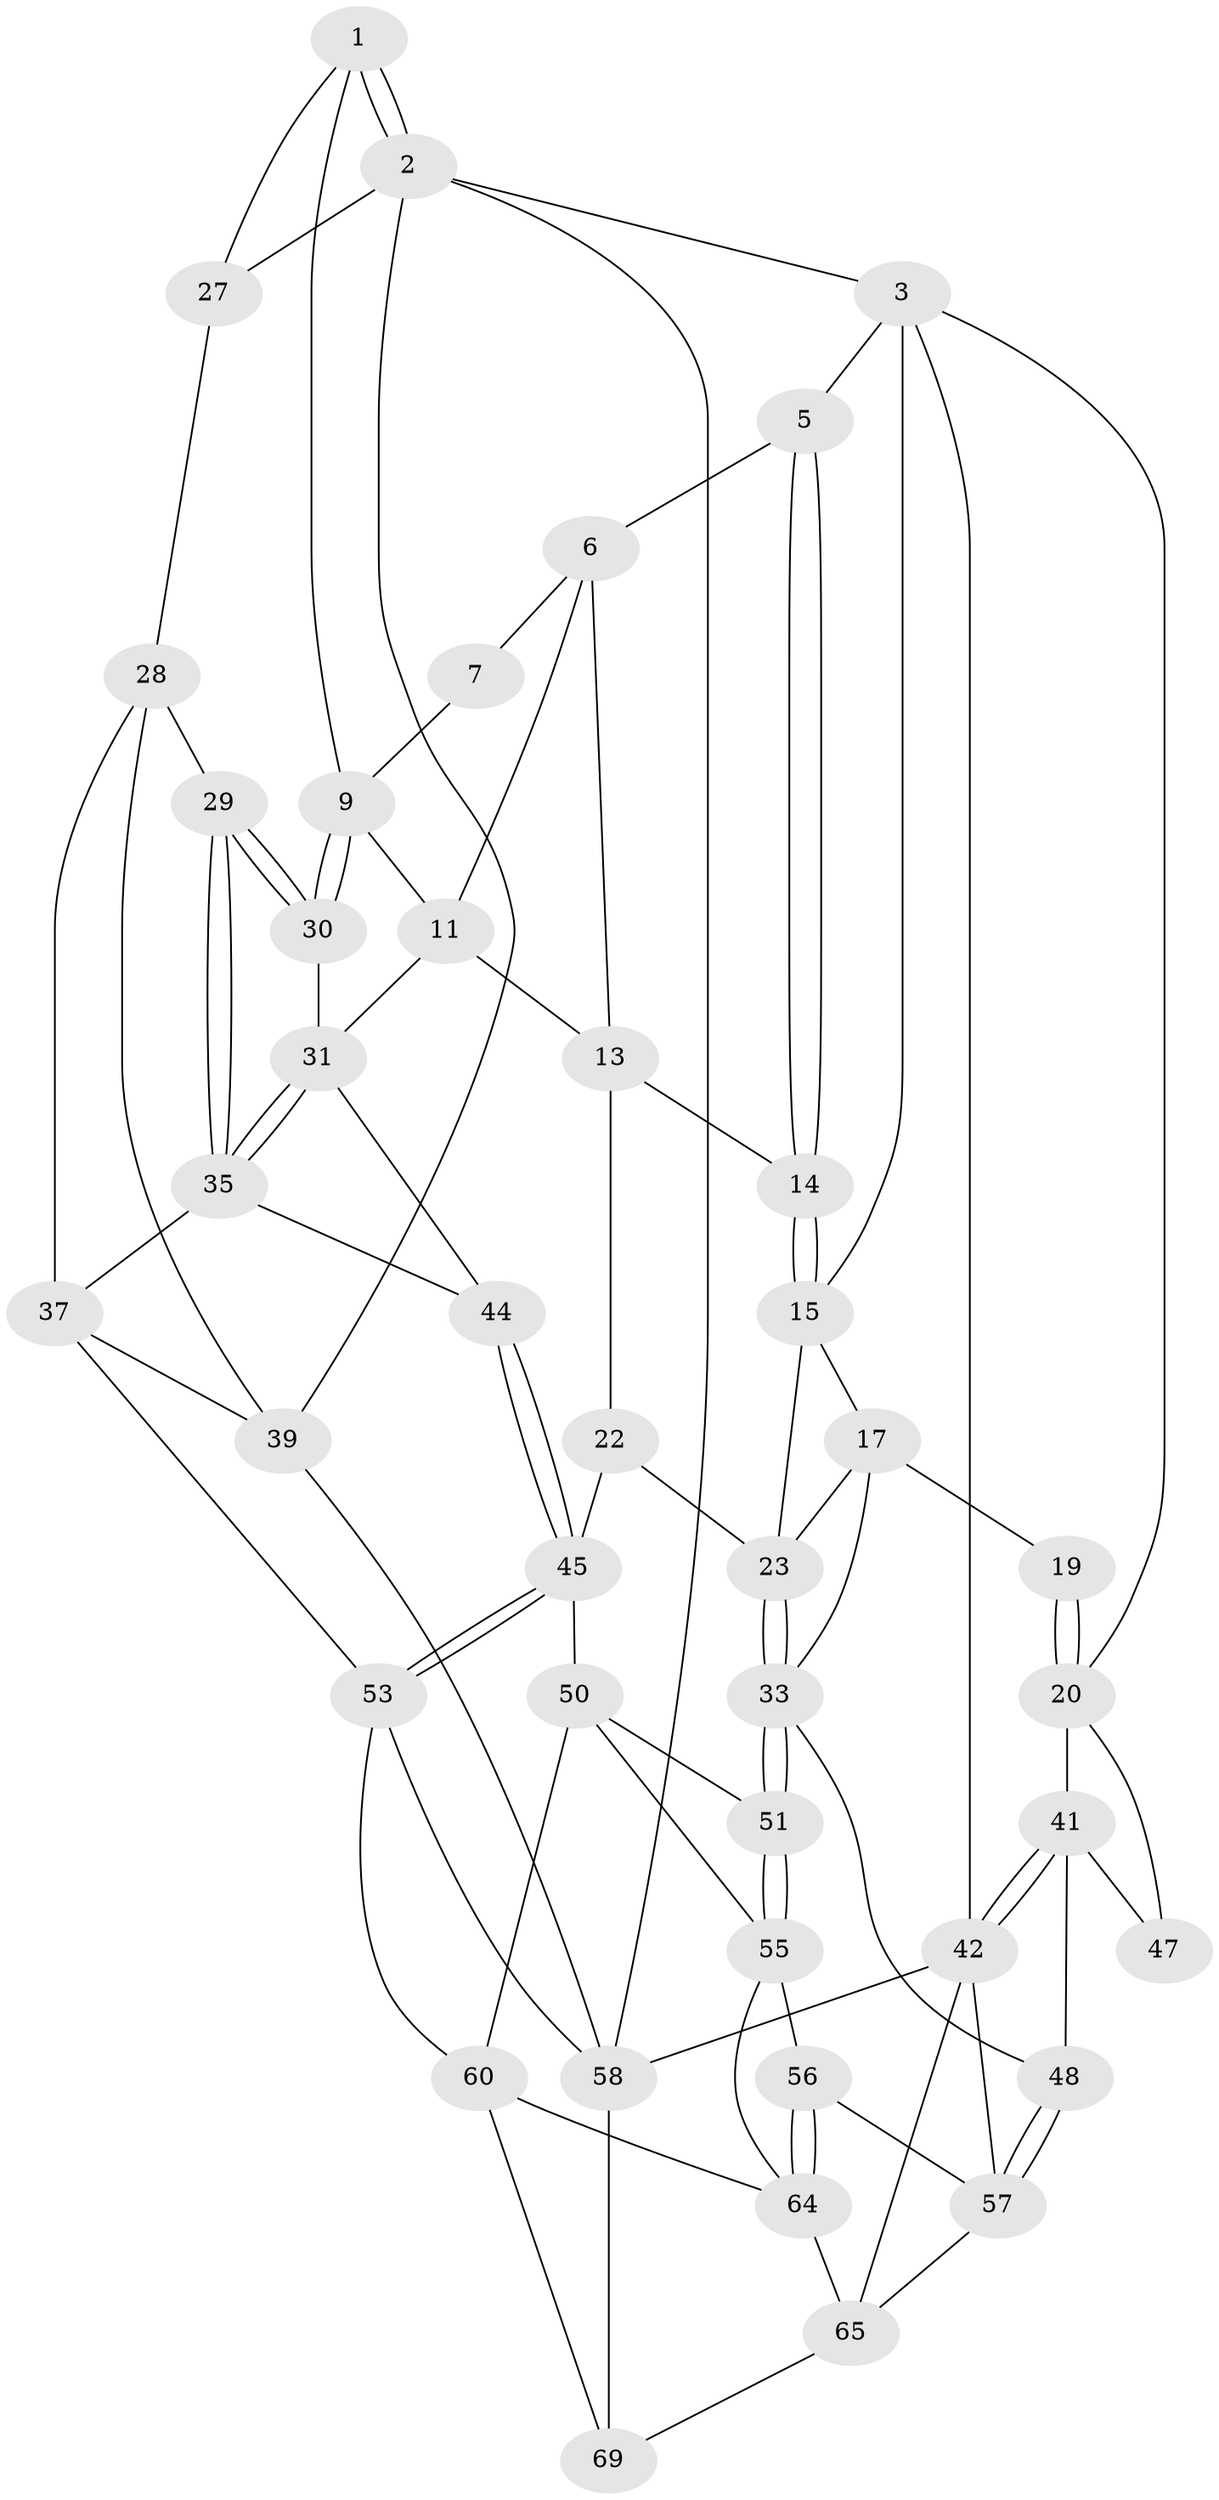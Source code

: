 // original degree distribution, {3: 0.04285714285714286, 5: 0.5571428571428572, 4: 0.2, 6: 0.2}
// Generated by graph-tools (version 1.1) at 2025/11/02/27/25 16:11:56]
// undirected, 42 vertices, 93 edges
graph export_dot {
graph [start="1"]
  node [color=gray90,style=filled];
  1 [pos="+0.9576880937382644+0",super="+8"];
  2 [pos="+1+0",super="+26"];
  3 [pos="+0+0",super="+4"];
  5 [pos="+0.3251414836452909+0"];
  6 [pos="+0.40096349469443804+0",super="+12"];
  7 [pos="+0.6747316150982041+0"];
  9 [pos="+0.7889608979676813+0.22362122157380096",super="+10"];
  11 [pos="+0.7017773251913673+0.22749179789521187",super="+25"];
  13 [pos="+0.552641655673371+0.20348925810558924",super="+21"];
  14 [pos="+0.42872355479011365+0.23685737047338426"];
  15 [pos="+0.4167453847588951+0.24392286897889534",super="+16"];
  17 [pos="+0.23709998413279357+0.33212712996396426",super="+18"];
  19 [pos="+0.15856046914047608+0.4279465597235739"];
  20 [pos="+0+0",super="+40"];
  22 [pos="+0.4660138339890517+0.46197893058590433"];
  23 [pos="+0.4362026075220291+0.4567042070886363",super="+24"];
  27 [pos="+1+0.17842357053032104"];
  28 [pos="+0.9186657563756224+0.44644851254553747",super="+36"];
  29 [pos="+0.8811209662385384+0.43866849084296766"];
  30 [pos="+0.8241961792128258+0.36201915272663127"];
  31 [pos="+0.7904721053320627+0.4302733065649175",super="+32"];
  33 [pos="+0.2981395559738218+0.536728303613203",super="+34"];
  35 [pos="+0.8061605672200802+0.5142929229590131",super="+38"];
  37 [pos="+0.8211855141662477+0.560995313176471",super="+52"];
  39 [pos="+1+0.6812686708197117",super="+54"];
  41 [pos="+0+0.6587432382414873",super="+49"];
  42 [pos="+0+1",super="+43"];
  44 [pos="+0.702314820812004+0.5423568048238648"];
  45 [pos="+0.6537717993736953+0.6084894272394648",super="+46"];
  47 [pos="+0.15712054123033464+0.42891736465334446"];
  48 [pos="+0.14885138217536928+0.6998007670174008"];
  50 [pos="+0.5699586141112098+0.6526779642256295",super="+61"];
  51 [pos="+0.38807307399564234+0.6972152612473709"];
  53 [pos="+0.8281013489403357+0.7471947572152106",super="+59"];
  55 [pos="+0.3843169294524186+0.7062396727803285",super="+62"];
  56 [pos="+0.3148804730495107+0.7755525658890803"];
  57 [pos="+0.1493600880611609+0.7009762265523096",super="+63"];
  58 [pos="+1+1",super="+67"];
  60 [pos="+0.6224225074484573+0.848149802721525",super="+68"];
  64 [pos="+0.31332942595633045+0.8464762113034459",super="+66"];
  65 [pos="+0.22312090369747878+0.8891960293804948",super="+70"];
  69 [pos="+0.3829758817750004+1"];
  1 -- 2;
  1 -- 2;
  1 -- 27;
  1 -- 9;
  2 -- 3;
  2 -- 58;
  2 -- 27;
  2 -- 39;
  3 -- 20;
  3 -- 5;
  3 -- 15;
  3 -- 42;
  5 -- 6;
  5 -- 14;
  5 -- 14;
  6 -- 7;
  6 -- 11;
  6 -- 13;
  7 -- 9;
  9 -- 30;
  9 -- 30;
  9 -- 11;
  11 -- 13;
  11 -- 31;
  13 -- 14;
  13 -- 22;
  14 -- 15;
  14 -- 15;
  15 -- 17;
  15 -- 23;
  17 -- 19;
  17 -- 33;
  17 -- 23;
  19 -- 20;
  19 -- 20;
  20 -- 41;
  20 -- 47;
  22 -- 23;
  22 -- 45;
  23 -- 33;
  23 -- 33;
  27 -- 28;
  28 -- 29;
  28 -- 37;
  28 -- 39;
  29 -- 30;
  29 -- 30;
  29 -- 35;
  29 -- 35;
  30 -- 31;
  31 -- 35;
  31 -- 35;
  31 -- 44;
  33 -- 51;
  33 -- 51;
  33 -- 48;
  35 -- 44;
  35 -- 37;
  37 -- 53;
  37 -- 39;
  39 -- 58;
  41 -- 42;
  41 -- 42;
  41 -- 48;
  41 -- 47;
  42 -- 58;
  42 -- 57;
  42 -- 65;
  44 -- 45;
  44 -- 45;
  45 -- 53;
  45 -- 53;
  45 -- 50;
  48 -- 57;
  48 -- 57;
  50 -- 51;
  50 -- 60;
  50 -- 55;
  51 -- 55;
  51 -- 55;
  53 -- 58;
  53 -- 60;
  55 -- 56;
  55 -- 64;
  56 -- 57;
  56 -- 64;
  56 -- 64;
  57 -- 65;
  58 -- 69;
  60 -- 69;
  60 -- 64;
  64 -- 65;
  65 -- 69;
}
